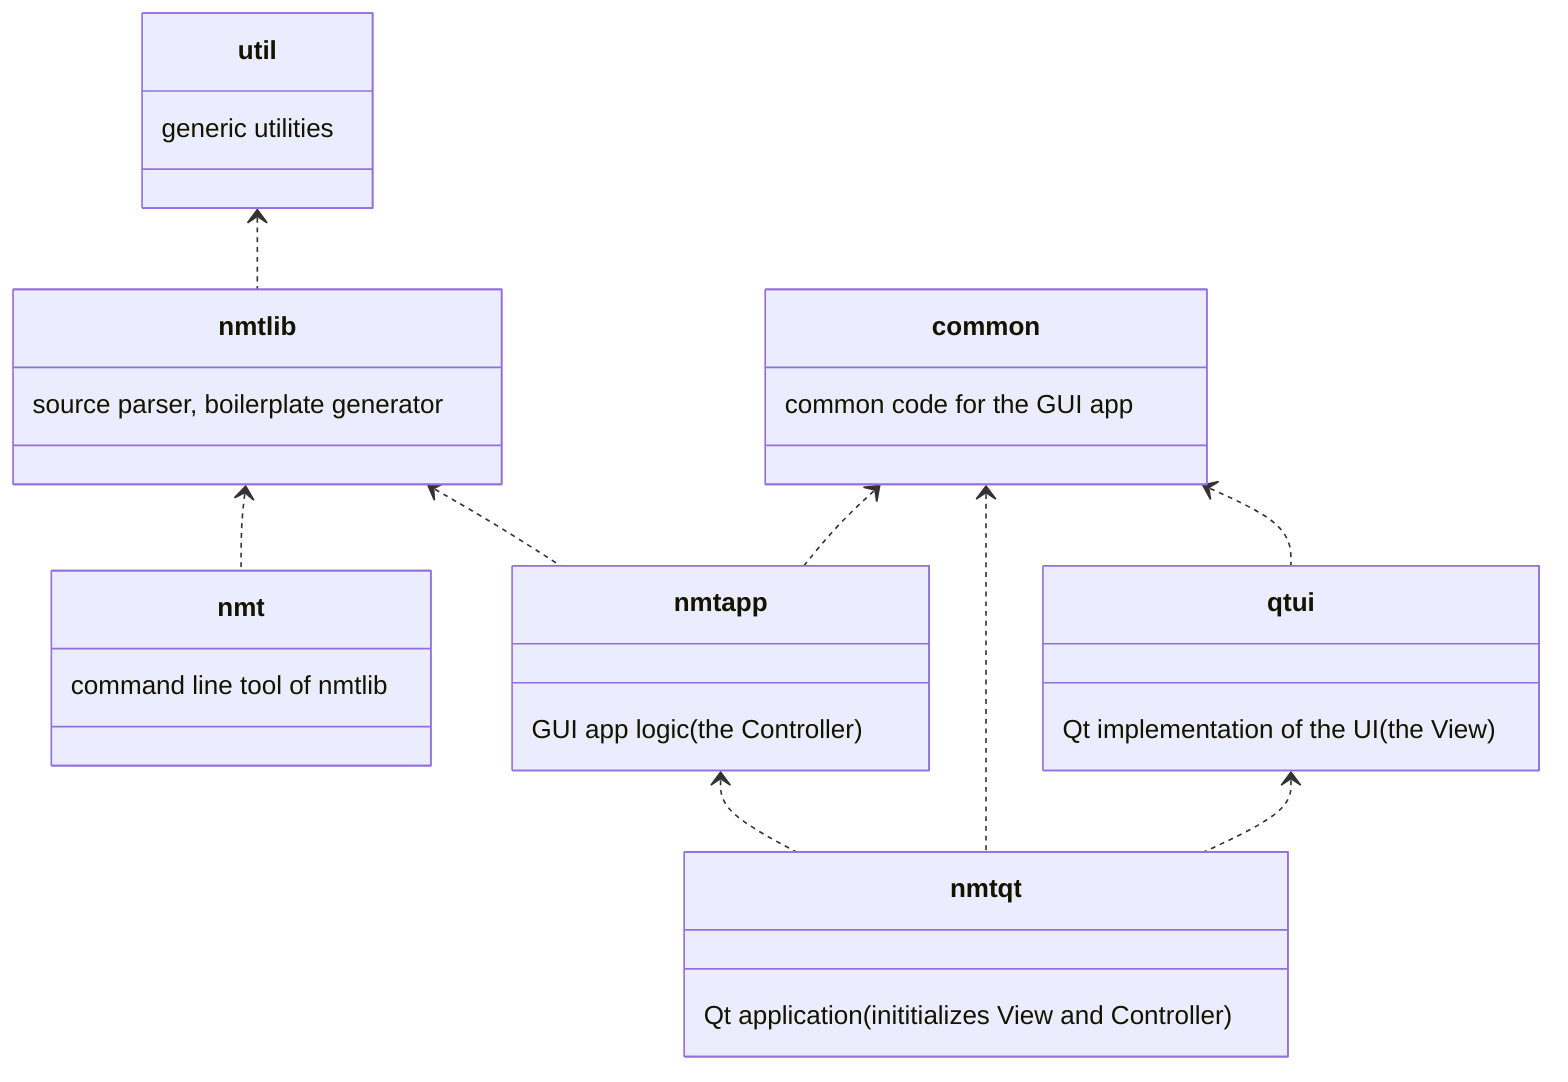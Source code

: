 classDiagram
class util {
    generic utilities
}
class nmtlib {
    source parser, boilerplate generator
}
class nmt {
    command line tool of nmtlib
}
class common {
    common code for the GUI app
}
class nmtapp {
    GUI app logic (the Controller)
}
class qtui {
    Qt implementation of the UI (the View)
}
class nmtqt {
    Qt application (inititializes View and Controller)
}
nmtlib <.. nmt
util <.. nmtlib
common <.. nmtapp
common <.. nmtqt
qtui <.. nmtqt
nmtapp <.. nmtqt
common <.. qtui
nmtlib <.. nmtapp